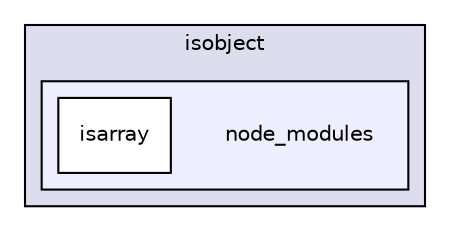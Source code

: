 digraph "gulp-src/node_modules/gulp-uglify/node_modules/isobject/node_modules" {
  compound=true
  node [ fontsize="10", fontname="Helvetica"];
  edge [ labelfontsize="10", labelfontname="Helvetica"];
  subgraph clusterdir_0bae9f49d1dfedc493198a48144a0901 {
    graph [ bgcolor="#ddddee", pencolor="black", label="isobject" fontname="Helvetica", fontsize="10", URL="dir_0bae9f49d1dfedc493198a48144a0901.html"]
  subgraph clusterdir_82b754d8619d989782b7041a84cacf6e {
    graph [ bgcolor="#eeeeff", pencolor="black", label="" URL="dir_82b754d8619d989782b7041a84cacf6e.html"];
    dir_82b754d8619d989782b7041a84cacf6e [shape=plaintext label="node_modules"];
    dir_f30ab5fe9d9e65f04dbc57c49368c088 [shape=box label="isarray" color="black" fillcolor="white" style="filled" URL="dir_f30ab5fe9d9e65f04dbc57c49368c088.html"];
  }
  }
}
